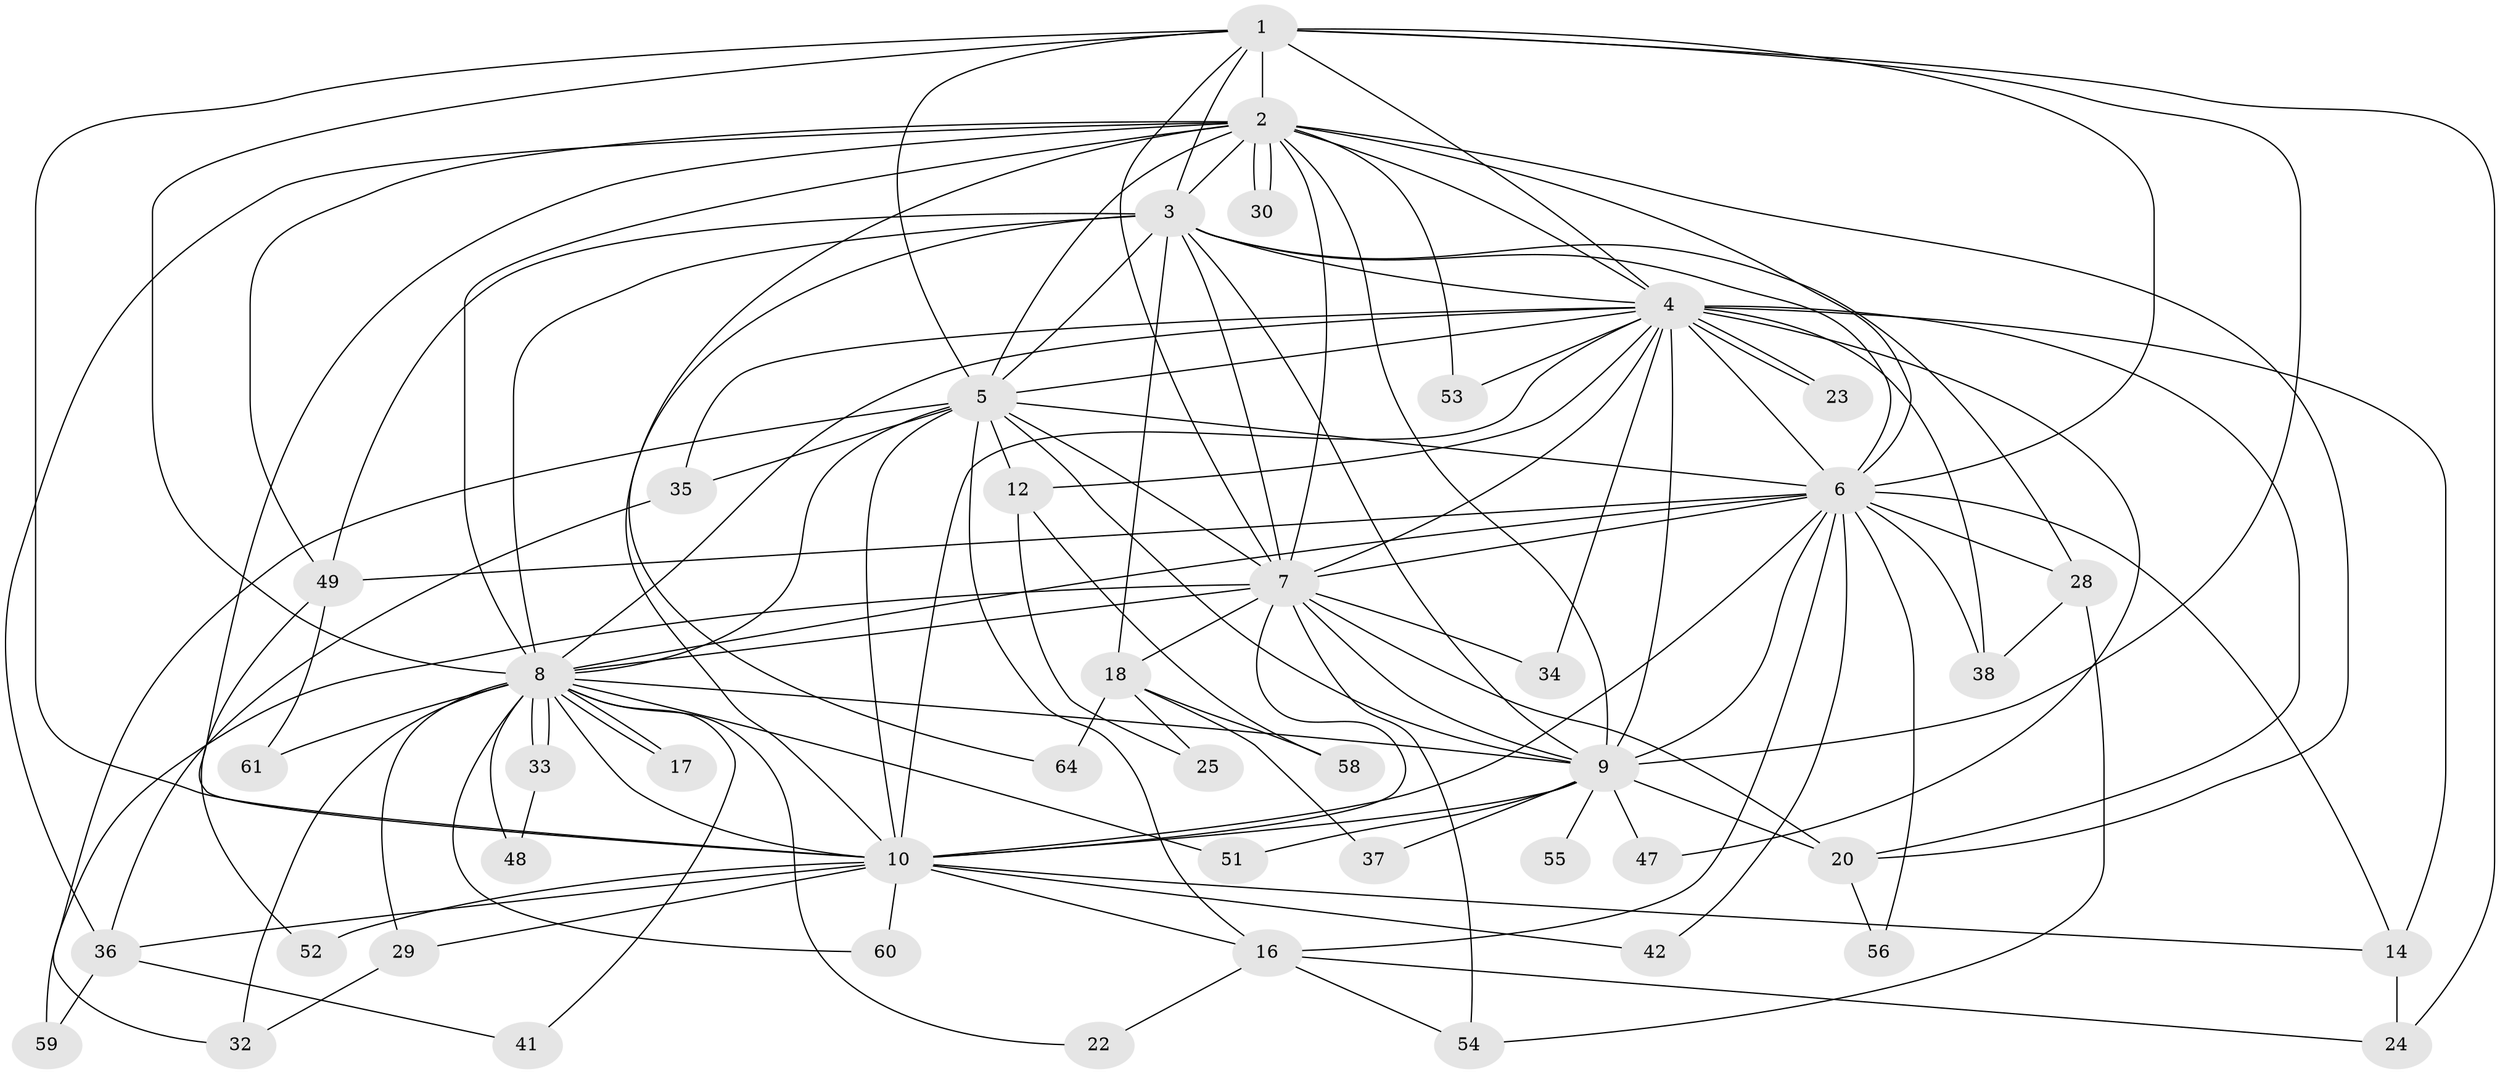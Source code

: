 // original degree distribution, {11: 0.015625, 17: 0.015625, 13: 0.015625, 19: 0.015625, 14: 0.03125, 16: 0.015625, 15: 0.015625, 24: 0.015625, 18: 0.015625, 3: 0.1875, 4: 0.0625, 6: 0.03125, 2: 0.515625, 5: 0.046875}
// Generated by graph-tools (version 1.1) at 2025/41/03/06/25 10:41:38]
// undirected, 46 vertices, 126 edges
graph export_dot {
graph [start="1"]
  node [color=gray90,style=filled];
  1 [super="+43"];
  2 [super="+15"];
  3 [super="+45"];
  4 [super="+13"];
  5 [super="+26"];
  6 [super="+31"];
  7 [super="+27"];
  8 [super="+19"];
  9 [super="+50"];
  10 [super="+11"];
  12;
  14 [super="+21"];
  16;
  17;
  18;
  20 [super="+39"];
  22;
  23;
  24;
  25;
  28;
  29;
  30;
  32 [super="+63"];
  33 [super="+40"];
  34;
  35;
  36 [super="+44"];
  37;
  38 [super="+46"];
  41;
  42;
  47;
  48;
  49 [super="+62"];
  51;
  52;
  53;
  54 [super="+57"];
  55;
  56;
  58;
  59;
  60;
  61;
  64;
  1 -- 2;
  1 -- 3;
  1 -- 4 [weight=2];
  1 -- 5;
  1 -- 6;
  1 -- 7;
  1 -- 8;
  1 -- 9;
  1 -- 10;
  1 -- 24;
  2 -- 3 [weight=2];
  2 -- 4 [weight=2];
  2 -- 5;
  2 -- 6;
  2 -- 7 [weight=2];
  2 -- 8;
  2 -- 9;
  2 -- 10;
  2 -- 30;
  2 -- 30;
  2 -- 49;
  2 -- 53;
  2 -- 64;
  2 -- 36;
  2 -- 20;
  3 -- 4;
  3 -- 5;
  3 -- 6;
  3 -- 7;
  3 -- 8;
  3 -- 9;
  3 -- 10;
  3 -- 18;
  3 -- 28;
  3 -- 49;
  4 -- 5;
  4 -- 6;
  4 -- 7;
  4 -- 8;
  4 -- 9;
  4 -- 10;
  4 -- 12;
  4 -- 20;
  4 -- 23;
  4 -- 23;
  4 -- 34;
  4 -- 35;
  4 -- 47;
  4 -- 53;
  4 -- 38;
  4 -- 14;
  5 -- 6;
  5 -- 7;
  5 -- 8;
  5 -- 9;
  5 -- 10 [weight=2];
  5 -- 12;
  5 -- 16;
  5 -- 32;
  5 -- 35;
  6 -- 7;
  6 -- 8;
  6 -- 9;
  6 -- 10;
  6 -- 14;
  6 -- 28;
  6 -- 42;
  6 -- 56;
  6 -- 16;
  6 -- 38;
  6 -- 49;
  7 -- 8;
  7 -- 9;
  7 -- 10;
  7 -- 18;
  7 -- 20;
  7 -- 34;
  7 -- 54;
  7 -- 59;
  8 -- 9;
  8 -- 10;
  8 -- 17;
  8 -- 17;
  8 -- 22;
  8 -- 29;
  8 -- 33 [weight=2];
  8 -- 33;
  8 -- 41;
  8 -- 48;
  8 -- 51;
  8 -- 60;
  8 -- 61;
  8 -- 32;
  9 -- 10;
  9 -- 37;
  9 -- 47;
  9 -- 51;
  9 -- 55 [weight=2];
  9 -- 20;
  10 -- 16;
  10 -- 29;
  10 -- 36;
  10 -- 42;
  10 -- 52;
  10 -- 14;
  10 -- 60;
  12 -- 25;
  12 -- 58;
  14 -- 24;
  16 -- 22;
  16 -- 24;
  16 -- 54;
  18 -- 25;
  18 -- 37;
  18 -- 58;
  18 -- 64;
  20 -- 56;
  28 -- 38;
  28 -- 54;
  29 -- 32;
  33 -- 48;
  35 -- 36;
  36 -- 41;
  36 -- 59;
  49 -- 52;
  49 -- 61;
}
